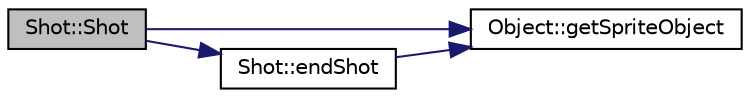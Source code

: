 digraph "Shot::Shot"
{
  edge [fontname="Helvetica",fontsize="10",labelfontname="Helvetica",labelfontsize="10"];
  node [fontname="Helvetica",fontsize="10",shape=record];
  rankdir="LR";
  Node1 [label="Shot::Shot",height=0.2,width=0.4,color="black", fillcolor="grey75", style="filled" fontcolor="black"];
  Node1 -> Node2 [color="midnightblue",fontsize="10",style="solid",fontname="Helvetica"];
  Node2 [label="Object::getSpriteObject",height=0.2,width=0.4,color="black", fillcolor="white", style="filled",URL="$class_object.html#ae8e20b37d4ea189e187ba7e1762f30ce",tooltip="Return the sprite of the object."];
  Node1 -> Node3 [color="midnightblue",fontsize="10",style="solid",fontname="Helvetica"];
  Node3 [label="Shot::endShot",height=0.2,width=0.4,color="black", fillcolor="white", style="filled",URL="$class_shot.html#aec0c0a81b70545d57edcb1f064c188ea",tooltip="Put the show picture away from window."];
  Node3 -> Node2 [color="midnightblue",fontsize="10",style="solid",fontname="Helvetica"];
}
